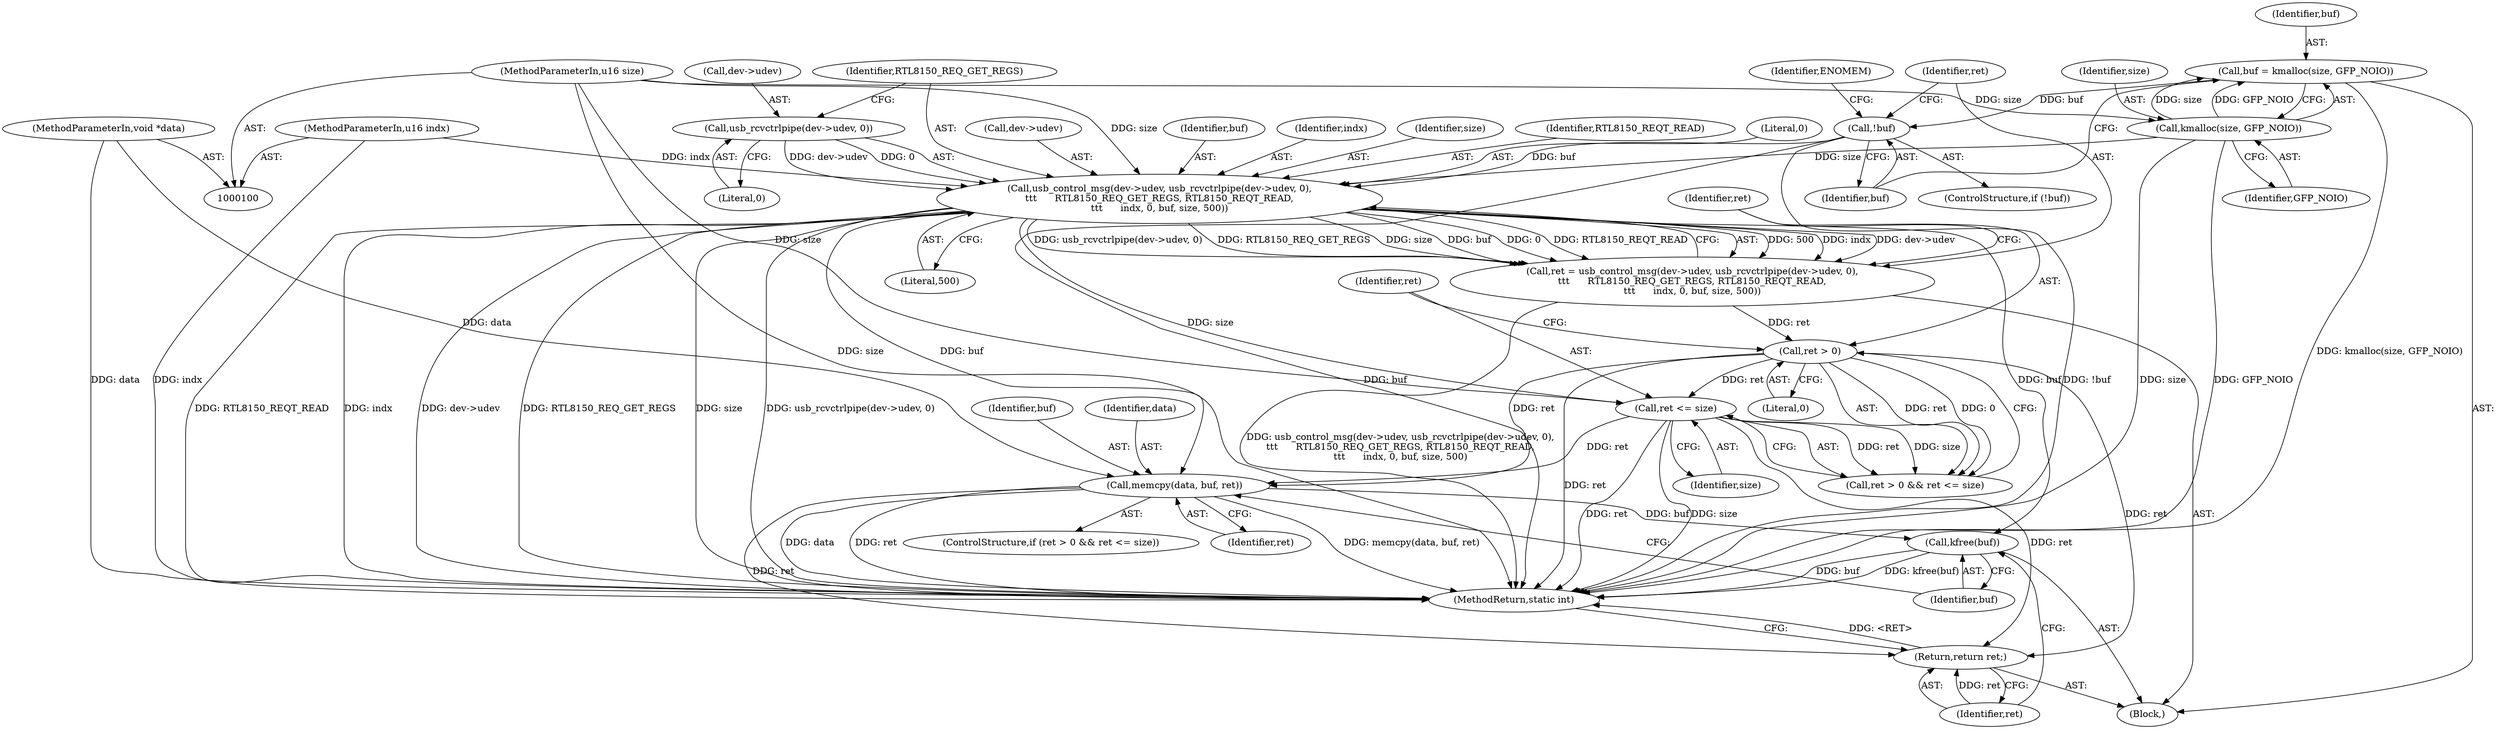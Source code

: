 digraph "0_linux_7926aff5c57b577ab0f43364ff0c59d968f6a414@API" {
"1000145" [label="(Call,memcpy(data, buf, ret))"];
"1000104" [label="(MethodParameterIn,void *data)"];
"1000121" [label="(Call,usb_control_msg(dev->udev, usb_rcvctrlpipe(dev->udev, 0),\n\t\t\t      RTL8150_REQ_GET_REGS, RTL8150_REQT_READ,\n\t\t\t      indx, 0, buf, size, 500))"];
"1000125" [label="(Call,usb_rcvctrlpipe(dev->udev, 0))"];
"1000102" [label="(MethodParameterIn,u16 indx)"];
"1000114" [label="(Call,!buf)"];
"1000108" [label="(Call,buf = kmalloc(size, GFP_NOIO))"];
"1000110" [label="(Call,kmalloc(size, GFP_NOIO))"];
"1000103" [label="(MethodParameterIn,u16 size)"];
"1000139" [label="(Call,ret > 0)"];
"1000119" [label="(Call,ret = usb_control_msg(dev->udev, usb_rcvctrlpipe(dev->udev, 0),\n\t\t\t      RTL8150_REQ_GET_REGS, RTL8150_REQT_READ,\n\t\t\t      indx, 0, buf, size, 500))"];
"1000142" [label="(Call,ret <= size)"];
"1000149" [label="(Call,kfree(buf))"];
"1000151" [label="(Return,return ret;)"];
"1000126" [label="(Call,dev->udev)"];
"1000118" [label="(Identifier,ENOMEM)"];
"1000125" [label="(Call,usb_rcvctrlpipe(dev->udev, 0))"];
"1000134" [label="(Identifier,buf)"];
"1000145" [label="(Call,memcpy(data, buf, ret))"];
"1000119" [label="(Call,ret = usb_control_msg(dev->udev, usb_rcvctrlpipe(dev->udev, 0),\n\t\t\t      RTL8150_REQ_GET_REGS, RTL8150_REQT_READ,\n\t\t\t      indx, 0, buf, size, 500))"];
"1000114" [label="(Call,!buf)"];
"1000115" [label="(Identifier,buf)"];
"1000120" [label="(Identifier,ret)"];
"1000108" [label="(Call,buf = kmalloc(size, GFP_NOIO))"];
"1000132" [label="(Identifier,indx)"];
"1000137" [label="(ControlStructure,if (ret > 0 && ret <= size))"];
"1000113" [label="(ControlStructure,if (!buf))"];
"1000135" [label="(Identifier,size)"];
"1000139" [label="(Call,ret > 0)"];
"1000131" [label="(Identifier,RTL8150_REQT_READ)"];
"1000149" [label="(Call,kfree(buf))"];
"1000130" [label="(Identifier,RTL8150_REQ_GET_REGS)"];
"1000142" [label="(Call,ret <= size)"];
"1000136" [label="(Literal,500)"];
"1000110" [label="(Call,kmalloc(size, GFP_NOIO))"];
"1000152" [label="(Identifier,ret)"];
"1000151" [label="(Return,return ret;)"];
"1000133" [label="(Literal,0)"];
"1000144" [label="(Identifier,size)"];
"1000150" [label="(Identifier,buf)"];
"1000143" [label="(Identifier,ret)"];
"1000105" [label="(Block,)"];
"1000147" [label="(Identifier,buf)"];
"1000122" [label="(Call,dev->udev)"];
"1000104" [label="(MethodParameterIn,void *data)"];
"1000111" [label="(Identifier,size)"];
"1000146" [label="(Identifier,data)"];
"1000148" [label="(Identifier,ret)"];
"1000109" [label="(Identifier,buf)"];
"1000138" [label="(Call,ret > 0 && ret <= size)"];
"1000102" [label="(MethodParameterIn,u16 indx)"];
"1000121" [label="(Call,usb_control_msg(dev->udev, usb_rcvctrlpipe(dev->udev, 0),\n\t\t\t      RTL8150_REQ_GET_REGS, RTL8150_REQT_READ,\n\t\t\t      indx, 0, buf, size, 500))"];
"1000129" [label="(Literal,0)"];
"1000141" [label="(Literal,0)"];
"1000112" [label="(Identifier,GFP_NOIO)"];
"1000140" [label="(Identifier,ret)"];
"1000103" [label="(MethodParameterIn,u16 size)"];
"1000153" [label="(MethodReturn,static int)"];
"1000145" -> "1000137"  [label="AST: "];
"1000145" -> "1000148"  [label="CFG: "];
"1000146" -> "1000145"  [label="AST: "];
"1000147" -> "1000145"  [label="AST: "];
"1000148" -> "1000145"  [label="AST: "];
"1000150" -> "1000145"  [label="CFG: "];
"1000145" -> "1000153"  [label="DDG: data"];
"1000145" -> "1000153"  [label="DDG: ret"];
"1000145" -> "1000153"  [label="DDG: memcpy(data, buf, ret)"];
"1000104" -> "1000145"  [label="DDG: data"];
"1000121" -> "1000145"  [label="DDG: buf"];
"1000139" -> "1000145"  [label="DDG: ret"];
"1000142" -> "1000145"  [label="DDG: ret"];
"1000145" -> "1000149"  [label="DDG: buf"];
"1000145" -> "1000151"  [label="DDG: ret"];
"1000104" -> "1000100"  [label="AST: "];
"1000104" -> "1000153"  [label="DDG: data"];
"1000121" -> "1000119"  [label="AST: "];
"1000121" -> "1000136"  [label="CFG: "];
"1000122" -> "1000121"  [label="AST: "];
"1000125" -> "1000121"  [label="AST: "];
"1000130" -> "1000121"  [label="AST: "];
"1000131" -> "1000121"  [label="AST: "];
"1000132" -> "1000121"  [label="AST: "];
"1000133" -> "1000121"  [label="AST: "];
"1000134" -> "1000121"  [label="AST: "];
"1000135" -> "1000121"  [label="AST: "];
"1000136" -> "1000121"  [label="AST: "];
"1000119" -> "1000121"  [label="CFG: "];
"1000121" -> "1000153"  [label="DDG: RTL8150_REQ_GET_REGS"];
"1000121" -> "1000153"  [label="DDG: usb_rcvctrlpipe(dev->udev, 0)"];
"1000121" -> "1000153"  [label="DDG: RTL8150_REQT_READ"];
"1000121" -> "1000153"  [label="DDG: indx"];
"1000121" -> "1000153"  [label="DDG: size"];
"1000121" -> "1000153"  [label="DDG: dev->udev"];
"1000121" -> "1000119"  [label="DDG: 500"];
"1000121" -> "1000119"  [label="DDG: indx"];
"1000121" -> "1000119"  [label="DDG: dev->udev"];
"1000121" -> "1000119"  [label="DDG: usb_rcvctrlpipe(dev->udev, 0)"];
"1000121" -> "1000119"  [label="DDG: RTL8150_REQ_GET_REGS"];
"1000121" -> "1000119"  [label="DDG: size"];
"1000121" -> "1000119"  [label="DDG: buf"];
"1000121" -> "1000119"  [label="DDG: 0"];
"1000121" -> "1000119"  [label="DDG: RTL8150_REQT_READ"];
"1000125" -> "1000121"  [label="DDG: dev->udev"];
"1000125" -> "1000121"  [label="DDG: 0"];
"1000102" -> "1000121"  [label="DDG: indx"];
"1000114" -> "1000121"  [label="DDG: buf"];
"1000110" -> "1000121"  [label="DDG: size"];
"1000103" -> "1000121"  [label="DDG: size"];
"1000121" -> "1000142"  [label="DDG: size"];
"1000121" -> "1000149"  [label="DDG: buf"];
"1000125" -> "1000129"  [label="CFG: "];
"1000126" -> "1000125"  [label="AST: "];
"1000129" -> "1000125"  [label="AST: "];
"1000130" -> "1000125"  [label="CFG: "];
"1000102" -> "1000100"  [label="AST: "];
"1000102" -> "1000153"  [label="DDG: indx"];
"1000114" -> "1000113"  [label="AST: "];
"1000114" -> "1000115"  [label="CFG: "];
"1000115" -> "1000114"  [label="AST: "];
"1000118" -> "1000114"  [label="CFG: "];
"1000120" -> "1000114"  [label="CFG: "];
"1000114" -> "1000153"  [label="DDG: !buf"];
"1000114" -> "1000153"  [label="DDG: buf"];
"1000108" -> "1000114"  [label="DDG: buf"];
"1000108" -> "1000105"  [label="AST: "];
"1000108" -> "1000110"  [label="CFG: "];
"1000109" -> "1000108"  [label="AST: "];
"1000110" -> "1000108"  [label="AST: "];
"1000115" -> "1000108"  [label="CFG: "];
"1000108" -> "1000153"  [label="DDG: kmalloc(size, GFP_NOIO)"];
"1000110" -> "1000108"  [label="DDG: size"];
"1000110" -> "1000108"  [label="DDG: GFP_NOIO"];
"1000110" -> "1000112"  [label="CFG: "];
"1000111" -> "1000110"  [label="AST: "];
"1000112" -> "1000110"  [label="AST: "];
"1000110" -> "1000153"  [label="DDG: size"];
"1000110" -> "1000153"  [label="DDG: GFP_NOIO"];
"1000103" -> "1000110"  [label="DDG: size"];
"1000103" -> "1000100"  [label="AST: "];
"1000103" -> "1000153"  [label="DDG: size"];
"1000103" -> "1000142"  [label="DDG: size"];
"1000139" -> "1000138"  [label="AST: "];
"1000139" -> "1000141"  [label="CFG: "];
"1000140" -> "1000139"  [label="AST: "];
"1000141" -> "1000139"  [label="AST: "];
"1000143" -> "1000139"  [label="CFG: "];
"1000138" -> "1000139"  [label="CFG: "];
"1000139" -> "1000153"  [label="DDG: ret"];
"1000139" -> "1000138"  [label="DDG: ret"];
"1000139" -> "1000138"  [label="DDG: 0"];
"1000119" -> "1000139"  [label="DDG: ret"];
"1000139" -> "1000142"  [label="DDG: ret"];
"1000139" -> "1000151"  [label="DDG: ret"];
"1000119" -> "1000105"  [label="AST: "];
"1000120" -> "1000119"  [label="AST: "];
"1000140" -> "1000119"  [label="CFG: "];
"1000119" -> "1000153"  [label="DDG: usb_control_msg(dev->udev, usb_rcvctrlpipe(dev->udev, 0),\n\t\t\t      RTL8150_REQ_GET_REGS, RTL8150_REQT_READ,\n\t\t\t      indx, 0, buf, size, 500)"];
"1000142" -> "1000138"  [label="AST: "];
"1000142" -> "1000144"  [label="CFG: "];
"1000143" -> "1000142"  [label="AST: "];
"1000144" -> "1000142"  [label="AST: "];
"1000138" -> "1000142"  [label="CFG: "];
"1000142" -> "1000153"  [label="DDG: size"];
"1000142" -> "1000153"  [label="DDG: ret"];
"1000142" -> "1000138"  [label="DDG: ret"];
"1000142" -> "1000138"  [label="DDG: size"];
"1000142" -> "1000151"  [label="DDG: ret"];
"1000149" -> "1000105"  [label="AST: "];
"1000149" -> "1000150"  [label="CFG: "];
"1000150" -> "1000149"  [label="AST: "];
"1000152" -> "1000149"  [label="CFG: "];
"1000149" -> "1000153"  [label="DDG: buf"];
"1000149" -> "1000153"  [label="DDG: kfree(buf)"];
"1000151" -> "1000105"  [label="AST: "];
"1000151" -> "1000152"  [label="CFG: "];
"1000152" -> "1000151"  [label="AST: "];
"1000153" -> "1000151"  [label="CFG: "];
"1000151" -> "1000153"  [label="DDG: <RET>"];
"1000152" -> "1000151"  [label="DDG: ret"];
}

